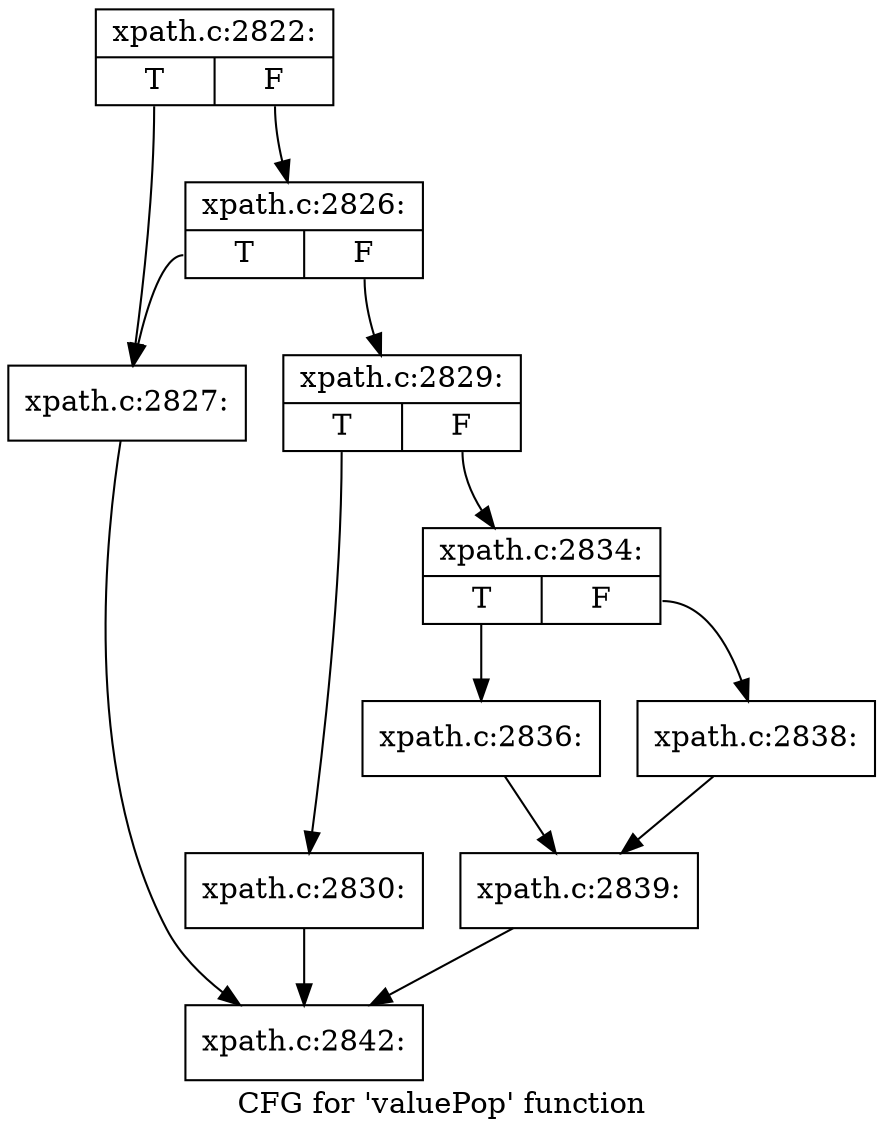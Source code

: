 digraph "CFG for 'valuePop' function" {
	label="CFG for 'valuePop' function";

	Node0x47395d0 [shape=record,label="{xpath.c:2822:|{<s0>T|<s1>F}}"];
	Node0x47395d0:s0 -> Node0x47336f0;
	Node0x47395d0:s1 -> Node0x44e8280;
	Node0x44e8280 [shape=record,label="{xpath.c:2826:|{<s0>T|<s1>F}}"];
	Node0x44e8280:s0 -> Node0x47336f0;
	Node0x44e8280:s1 -> Node0x4733740;
	Node0x47336f0 [shape=record,label="{xpath.c:2827:}"];
	Node0x47336f0 -> Node0x44e88a0;
	Node0x4733740 [shape=record,label="{xpath.c:2829:|{<s0>T|<s1>F}}"];
	Node0x4733740:s0 -> Node0x47509d0;
	Node0x4733740:s1 -> Node0x4750a20;
	Node0x47509d0 [shape=record,label="{xpath.c:2830:}"];
	Node0x47509d0 -> Node0x44e88a0;
	Node0x4750a20 [shape=record,label="{xpath.c:2834:|{<s0>T|<s1>F}}"];
	Node0x4750a20:s0 -> Node0x4751950;
	Node0x4750a20:s1 -> Node0x47519f0;
	Node0x4751950 [shape=record,label="{xpath.c:2836:}"];
	Node0x4751950 -> Node0x47519a0;
	Node0x47519f0 [shape=record,label="{xpath.c:2838:}"];
	Node0x47519f0 -> Node0x47519a0;
	Node0x47519a0 [shape=record,label="{xpath.c:2839:}"];
	Node0x47519a0 -> Node0x44e88a0;
	Node0x44e88a0 [shape=record,label="{xpath.c:2842:}"];
}

